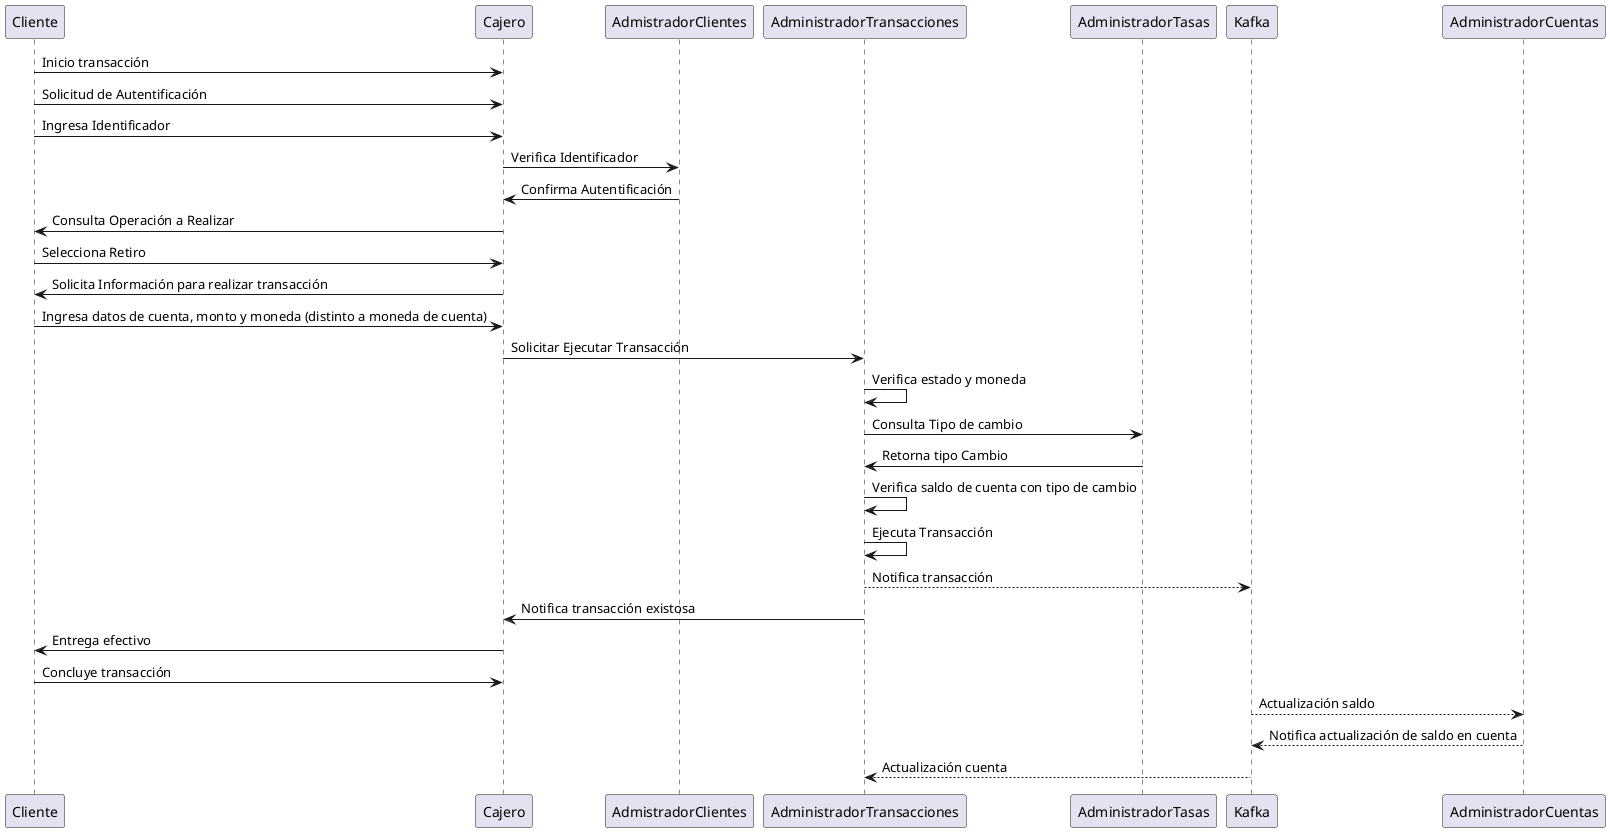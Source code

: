 @startuml
Cliente -> Cajero: Inicio transacción
Cajero <- Cliente : Solicitud de Autentificación
Cliente -> Cajero: Ingresa Identificador
Cajero -> AdmistradorClientes: Verifica Identificador
AdmistradorClientes-> Cajero: Confirma Autentificación
Cajero -> Cliente: Consulta Operación a Realizar
Cliente -> Cajero: Selecciona Retiro
Cajero -> Cliente: Solicita Información para realizar transacción
Cliente -> Cajero: Ingresa datos de cuenta, monto y moneda (distinto a moneda de cuenta)
Cajero -> AdministradorTransacciones: Solicitar Ejecutar Transacción
AdministradorTransacciones -> AdministradorTransacciones: Verifica estado y moneda
AdministradorTransacciones -> AdministradorTasas: Consulta Tipo de cambio
AdministradorTasas -> AdministradorTransacciones: Retorna tipo Cambio
AdministradorTransacciones -> AdministradorTransacciones: Verifica saldo de cuenta con tipo de cambio
AdministradorTransacciones -> AdministradorTransacciones: Ejecuta Transacción
AdministradorTransacciones --> Kafka: Notifica transacción
AdministradorTransacciones -> Cajero: Notifica transacción existosa
Cajero -> Cliente: Entrega efectivo
Cliente -> Cajero: Concluye transacción
Kafka--> AdministradorCuentas: Actualización saldo
AdministradorCuentas -->  Kafka: Notifica actualización de saldo en cuenta
Kafka --> AdministradorTransacciones: Actualización cuenta
@enduml
